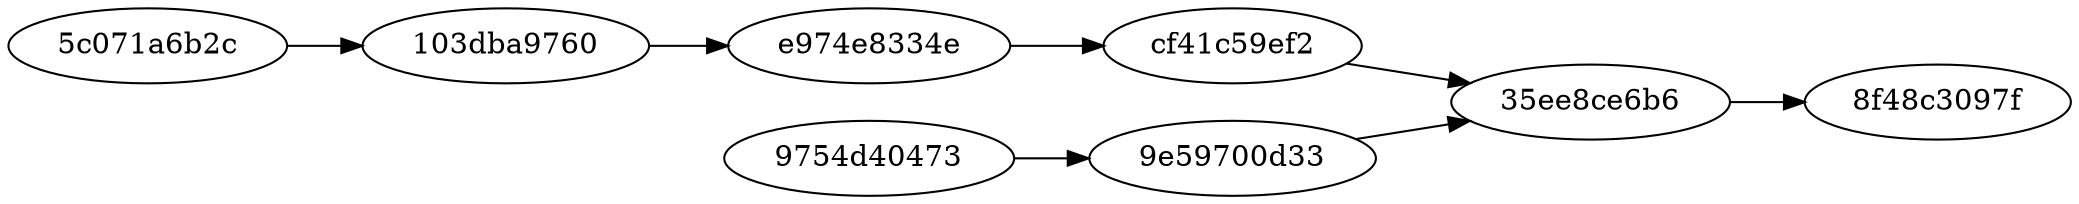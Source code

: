 digraph G
{
    rankdir=LR;
    "5c071a6b2c"                                                                 -> "103dba9760" -> "e974e8334e" -> "cf41c59ef2" -> "35ee8ce6b6" -> "8f48c3097f";
                                    "9754d40473" -> "9e59700d33"                                                                 -> "35ee8ce6b6"                ;
}
